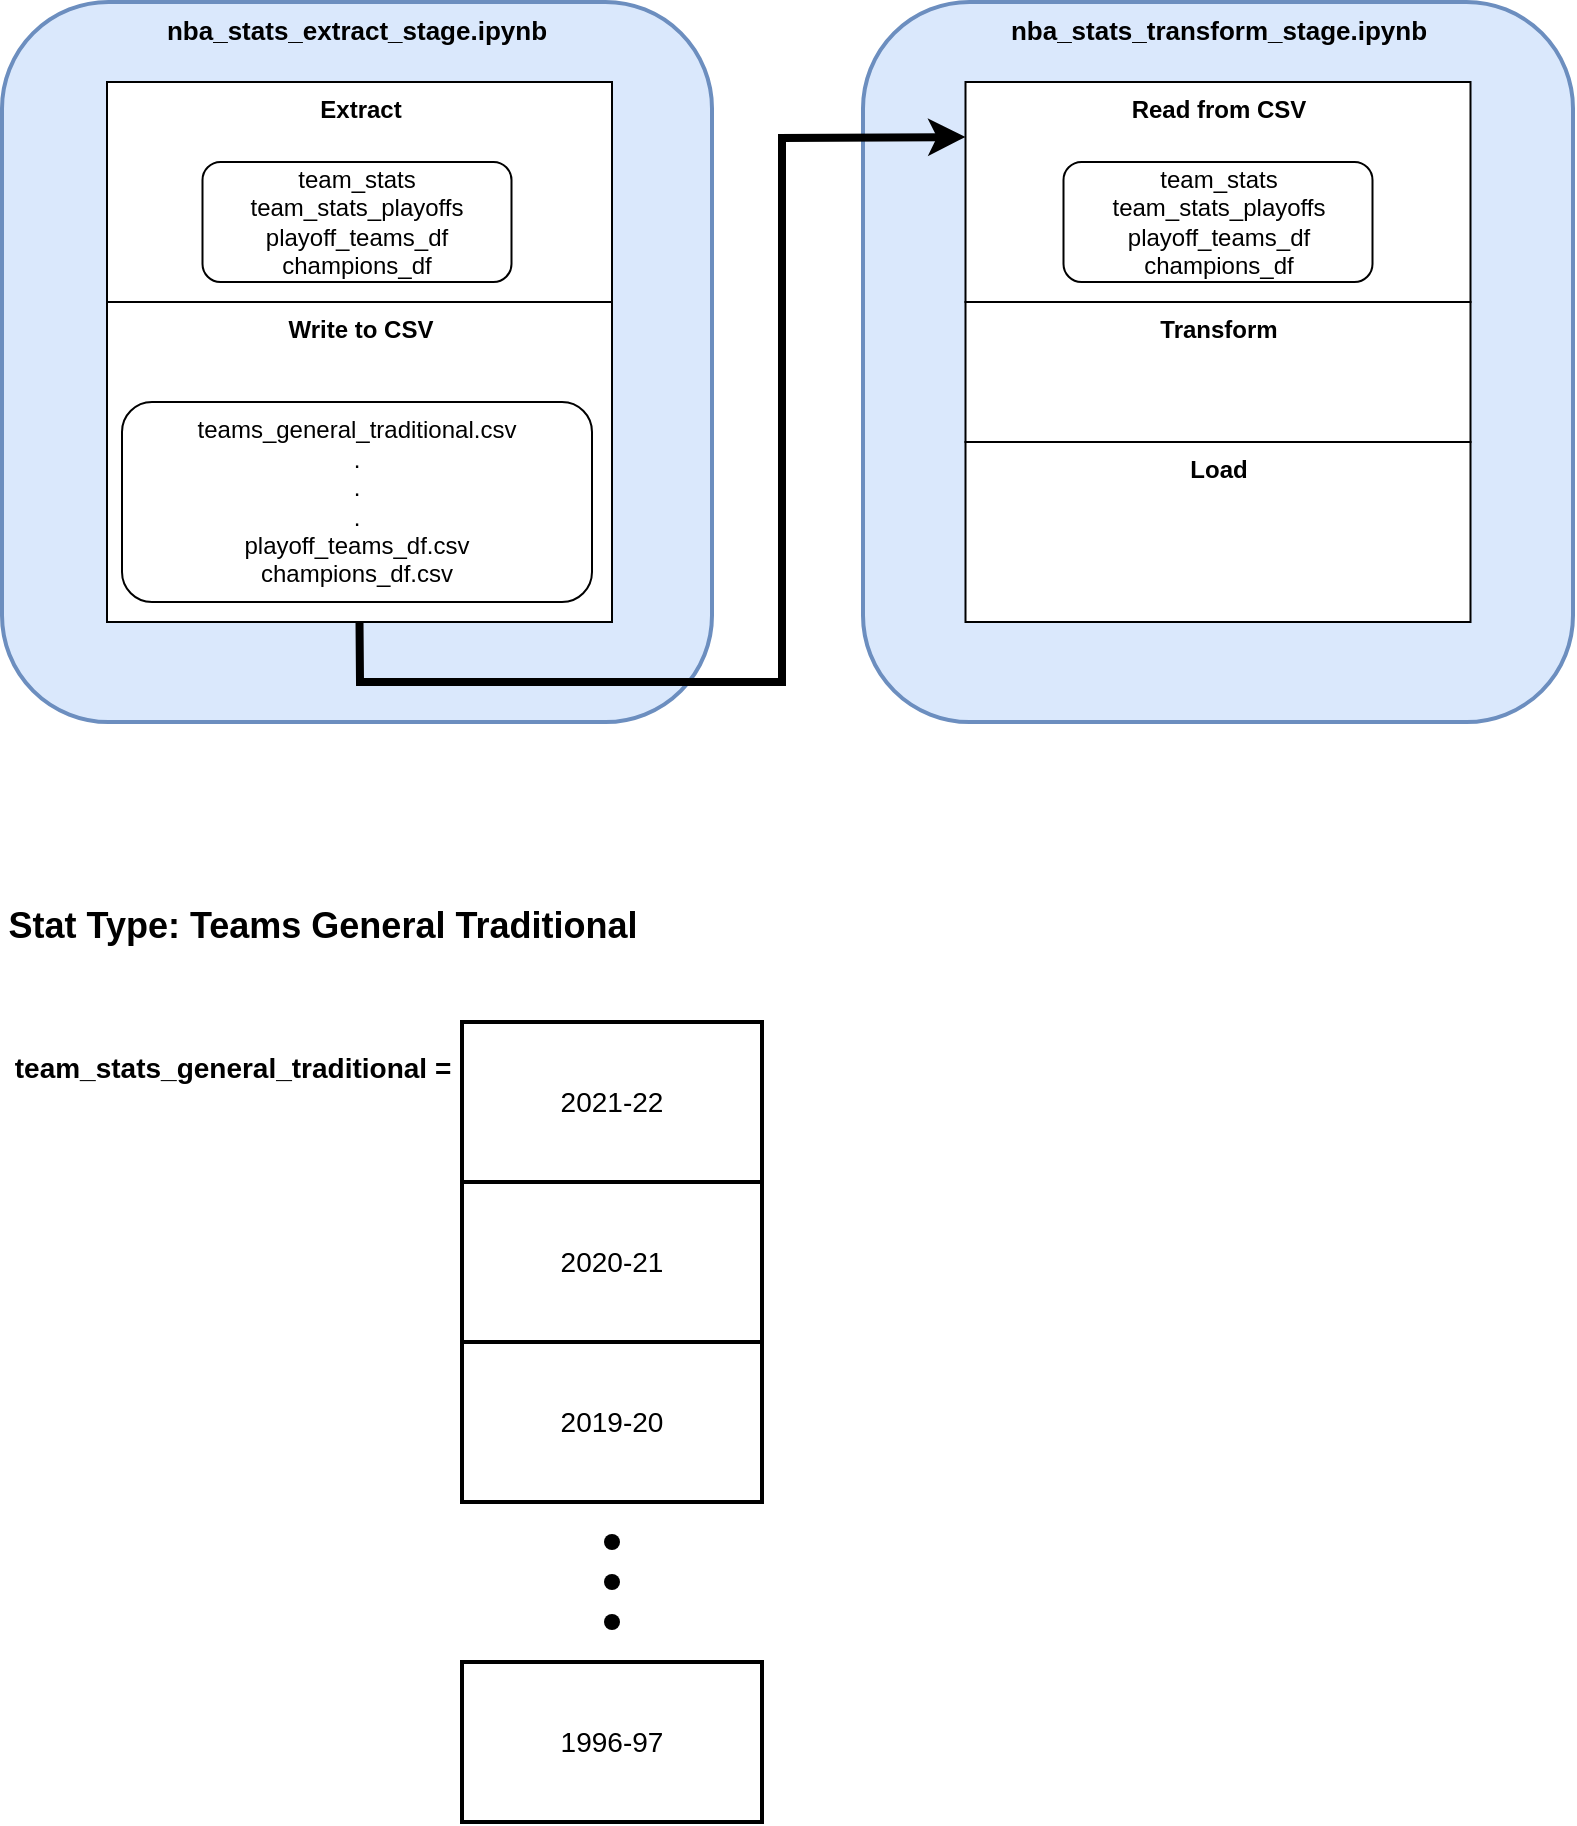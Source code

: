 <mxfile version="17.4.5" type="device"><diagram id="eL40cxmUA9z2j24zzZds" name="Page-1"><mxGraphModel dx="1571" dy="472" grid="1" gridSize="10" guides="1" tooltips="1" connect="1" arrows="1" fold="1" page="1" pageScale="1" pageWidth="850" pageHeight="1100" math="0" shadow="0"><root><mxCell id="0"/><mxCell id="1" parent="0"/><mxCell id="QEqoXQHeBMYpZy43bp08-2" value="nba_stats_transform_stage.ipynb" style="rounded=1;whiteSpace=wrap;html=1;verticalAlign=top;fillColor=#dae8fc;strokeColor=#6c8ebf;fontStyle=1;fontSize=13;labelBorderColor=none;gradientColor=none;strokeWidth=2;" vertex="1" parent="1"><mxGeometry x="460.5" y="50" width="355" height="360" as="geometry"/></mxCell><mxCell id="n6MBQMg9z2GZ8qzndSCa-1" value="nba_stats_extract_stage.ipynb" style="rounded=1;whiteSpace=wrap;html=1;verticalAlign=top;fillColor=#dae8fc;strokeColor=#6c8ebf;fontStyle=1;fontSize=13;labelBorderColor=none;gradientColor=none;strokeWidth=2;" parent="1" vertex="1"><mxGeometry x="30" y="50" width="355" height="360" as="geometry"/></mxCell><mxCell id="8KQdW782Jf3rmgyED3P0-6" value="Extract" style="rounded=0;whiteSpace=wrap;html=1;verticalAlign=top;fontStyle=1" parent="1" vertex="1"><mxGeometry x="82.5" y="90" width="252.5" height="110" as="geometry"/></mxCell><mxCell id="8KQdW782Jf3rmgyED3P0-7" value="Write to CSV" style="rounded=0;whiteSpace=wrap;html=1;verticalAlign=top;fontStyle=1" parent="1" vertex="1"><mxGeometry x="82.5" y="200" width="252.5" height="160" as="geometry"/></mxCell><mxCell id="8KQdW782Jf3rmgyED3P0-13" value="teams_general_traditional.csv&lt;br&gt;.&lt;br&gt;.&lt;br&gt;.&lt;br&gt;playoff_teams_df.csv&lt;br&gt;champions_df.csv" style="rounded=1;whiteSpace=wrap;html=1;spacing=2;" parent="1" vertex="1"><mxGeometry x="90" y="250" width="235" height="100" as="geometry"/></mxCell><mxCell id="8KQdW782Jf3rmgyED3P0-21" value="team_stats&lt;br&gt;team_stats_playoffs&lt;br&gt;playoff_teams_df&lt;br&gt;champions_df" style="rounded=1;whiteSpace=wrap;html=1;spacing=2;" parent="1" vertex="1"><mxGeometry x="130.25" y="130" width="154.5" height="60" as="geometry"/></mxCell><mxCell id="n6MBQMg9z2GZ8qzndSCa-48" value="&lt;font style=&quot;font-size: 18px&quot;&gt;Stat Type: Teams General Traditional&lt;/font&gt;" style="text;strokeColor=none;fillColor=none;html=1;fontSize=24;fontStyle=1;verticalAlign=middle;align=center;labelBorderColor=none;" parent="1" vertex="1"><mxGeometry x="30" y="490" width="320" height="40" as="geometry"/></mxCell><mxCell id="n6MBQMg9z2GZ8qzndSCa-49" value="2021-22" style="rounded=0;whiteSpace=wrap;html=1;labelBorderColor=none;fontSize=14;strokeWidth=2;gradientColor=none;" parent="1" vertex="1"><mxGeometry x="260" y="560" width="150" height="80" as="geometry"/></mxCell><mxCell id="n6MBQMg9z2GZ8qzndSCa-50" value="2020-21" style="rounded=0;whiteSpace=wrap;html=1;labelBorderColor=none;fontSize=14;strokeWidth=2;gradientColor=none;" parent="1" vertex="1"><mxGeometry x="260" y="640" width="150" height="80" as="geometry"/></mxCell><mxCell id="n6MBQMg9z2GZ8qzndSCa-51" value="2019-20" style="rounded=0;whiteSpace=wrap;html=1;labelBorderColor=none;fontSize=14;strokeWidth=2;gradientColor=none;" parent="1" vertex="1"><mxGeometry x="260" y="720" width="150" height="80" as="geometry"/></mxCell><mxCell id="n6MBQMg9z2GZ8qzndSCa-53" value="1996-97" style="rounded=0;whiteSpace=wrap;html=1;labelBorderColor=none;fontSize=14;strokeWidth=2;gradientColor=none;" parent="1" vertex="1"><mxGeometry x="260" y="880" width="150" height="80" as="geometry"/></mxCell><mxCell id="n6MBQMg9z2GZ8qzndSCa-54" value="" style="shape=waypoint;sketch=0;fillStyle=solid;size=6;pointerEvents=1;points=[];fillColor=none;resizable=0;rotatable=0;perimeter=centerPerimeter;snapToPoint=1;labelBorderColor=none;fontSize=14;strokeWidth=2;" parent="1" vertex="1"><mxGeometry x="315" y="800" width="40" height="40" as="geometry"/></mxCell><mxCell id="n6MBQMg9z2GZ8qzndSCa-55" value="" style="shape=waypoint;sketch=0;fillStyle=solid;size=6;pointerEvents=1;points=[];fillColor=none;resizable=0;rotatable=0;perimeter=centerPerimeter;snapToPoint=1;labelBorderColor=none;fontSize=14;strokeWidth=2;" parent="1" vertex="1"><mxGeometry x="315" y="820" width="40" height="40" as="geometry"/></mxCell><mxCell id="n6MBQMg9z2GZ8qzndSCa-56" value="" style="shape=waypoint;sketch=0;fillStyle=solid;size=6;pointerEvents=1;points=[];fillColor=none;resizable=0;rotatable=0;perimeter=centerPerimeter;snapToPoint=1;labelBorderColor=none;fontSize=14;strokeWidth=2;" parent="1" vertex="1"><mxGeometry x="315" y="840" width="40" height="40" as="geometry"/></mxCell><mxCell id="n6MBQMg9z2GZ8qzndSCa-57" value="&lt;font style=&quot;font-size: 14px&quot;&gt;team_stats_general_traditional =&lt;/font&gt;" style="text;strokeColor=none;fillColor=none;html=1;fontSize=24;fontStyle=1;verticalAlign=middle;align=center;labelBorderColor=none;" parent="1" vertex="1"><mxGeometry x="30" y="560" width="230" height="40" as="geometry"/></mxCell><mxCell id="QEqoXQHeBMYpZy43bp08-4" value="Read from CSV" style="rounded=0;whiteSpace=wrap;html=1;verticalAlign=top;fontStyle=1" vertex="1" parent="1"><mxGeometry x="511.75" y="90" width="252.5" height="110" as="geometry"/></mxCell><mxCell id="QEqoXQHeBMYpZy43bp08-1" value="team_stats&lt;br&gt;team_stats_playoffs&lt;br&gt;playoff_teams_df&lt;br&gt;champions_df" style="rounded=1;whiteSpace=wrap;html=1;spacing=2;" vertex="1" parent="1"><mxGeometry x="560.75" y="130" width="154.5" height="60" as="geometry"/></mxCell><mxCell id="QEqoXQHeBMYpZy43bp08-5" value="Transform" style="rounded=0;whiteSpace=wrap;html=1;verticalAlign=top;fontStyle=1" vertex="1" parent="1"><mxGeometry x="511.75" y="200" width="252.5" height="70" as="geometry"/></mxCell><mxCell id="QEqoXQHeBMYpZy43bp08-6" value="Load" style="rounded=0;whiteSpace=wrap;html=1;verticalAlign=top;fontStyle=1" vertex="1" parent="1"><mxGeometry x="511.75" y="270" width="252.5" height="90" as="geometry"/></mxCell><mxCell id="n6MBQMg9z2GZ8qzndSCa-8" value="" style="endArrow=classic;html=1;rounded=0;fontSize=13;strokeWidth=4;entryX=0;entryY=0.25;entryDx=0;entryDy=0;exitX=0.5;exitY=1;exitDx=0;exitDy=0;" parent="1" target="QEqoXQHeBMYpZy43bp08-4" edge="1" source="8KQdW782Jf3rmgyED3P0-7"><mxGeometry width="50" height="50" relative="1" as="geometry"><mxPoint x="425" y="360" as="sourcePoint"/><mxPoint x="637.5" y="95" as="targetPoint"/><Array as="points"><mxPoint x="209" y="390"/><mxPoint x="420" y="390"/><mxPoint x="420" y="118"/></Array></mxGeometry></mxCell></root></mxGraphModel></diagram></mxfile>